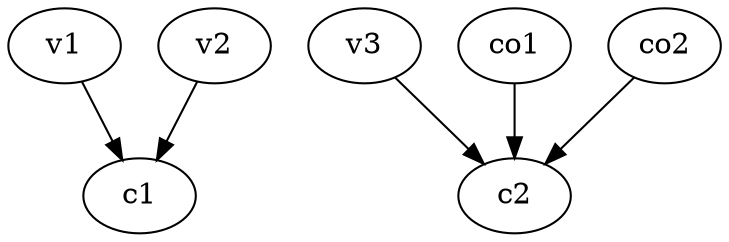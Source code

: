 strict digraph  {
c1;
c2;
v1;
v2;
v3;
co1;
co2;
v1 -> c1  [weight=1];
v2 -> c1  [weight=1];
v3 -> c2  [weight=1];
co1 -> c2  [weight=1];
co2 -> c2  [weight=1];
}
